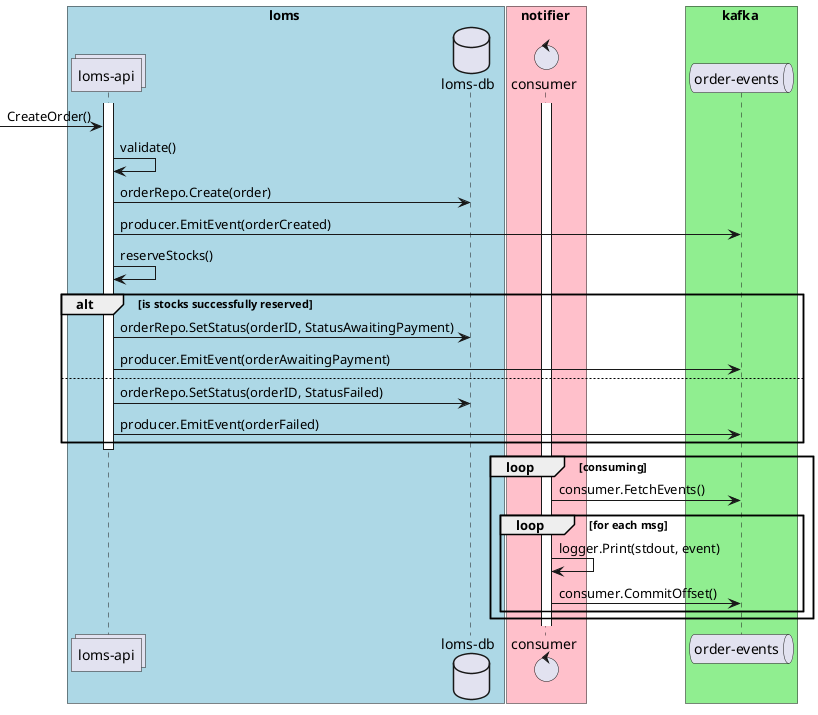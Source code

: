 @startuml
box loms #LightBlue
  collections "loms-api" as lapi
  database "loms-db" as ldb
endbox

box notifier #Pink
  control consumer as c
endbox

box kafka #LightGreen
  queue "order-events" as que
endbox

activate c
activate lapi
-> lapi : CreateOrder()
lapi -> lapi : validate()
lapi -> ldb : orderRepo.Create(order)
lapi -> que : producer.EmitEvent(orderCreated)
lapi -> lapi : reserveStocks()
alt is stocks successfully reserved
  lapi -> ldb : orderRepo.SetStatus(orderID, StatusAwaitingPayment)
  lapi -> que : producer.EmitEvent(orderAwaitingPayment)
else
  lapi -> ldb : orderRepo.SetStatus(orderID, StatusFailed)
  lapi -> que : producer.EmitEvent(orderFailed)
end
deactivate lapi

loop consuming
c -> que : consumer.FetchEvents()
loop for each msg
  c -> c : logger.Print(stdout, event)
  c -> que : consumer.CommitOffset()
end
end
@enduml

